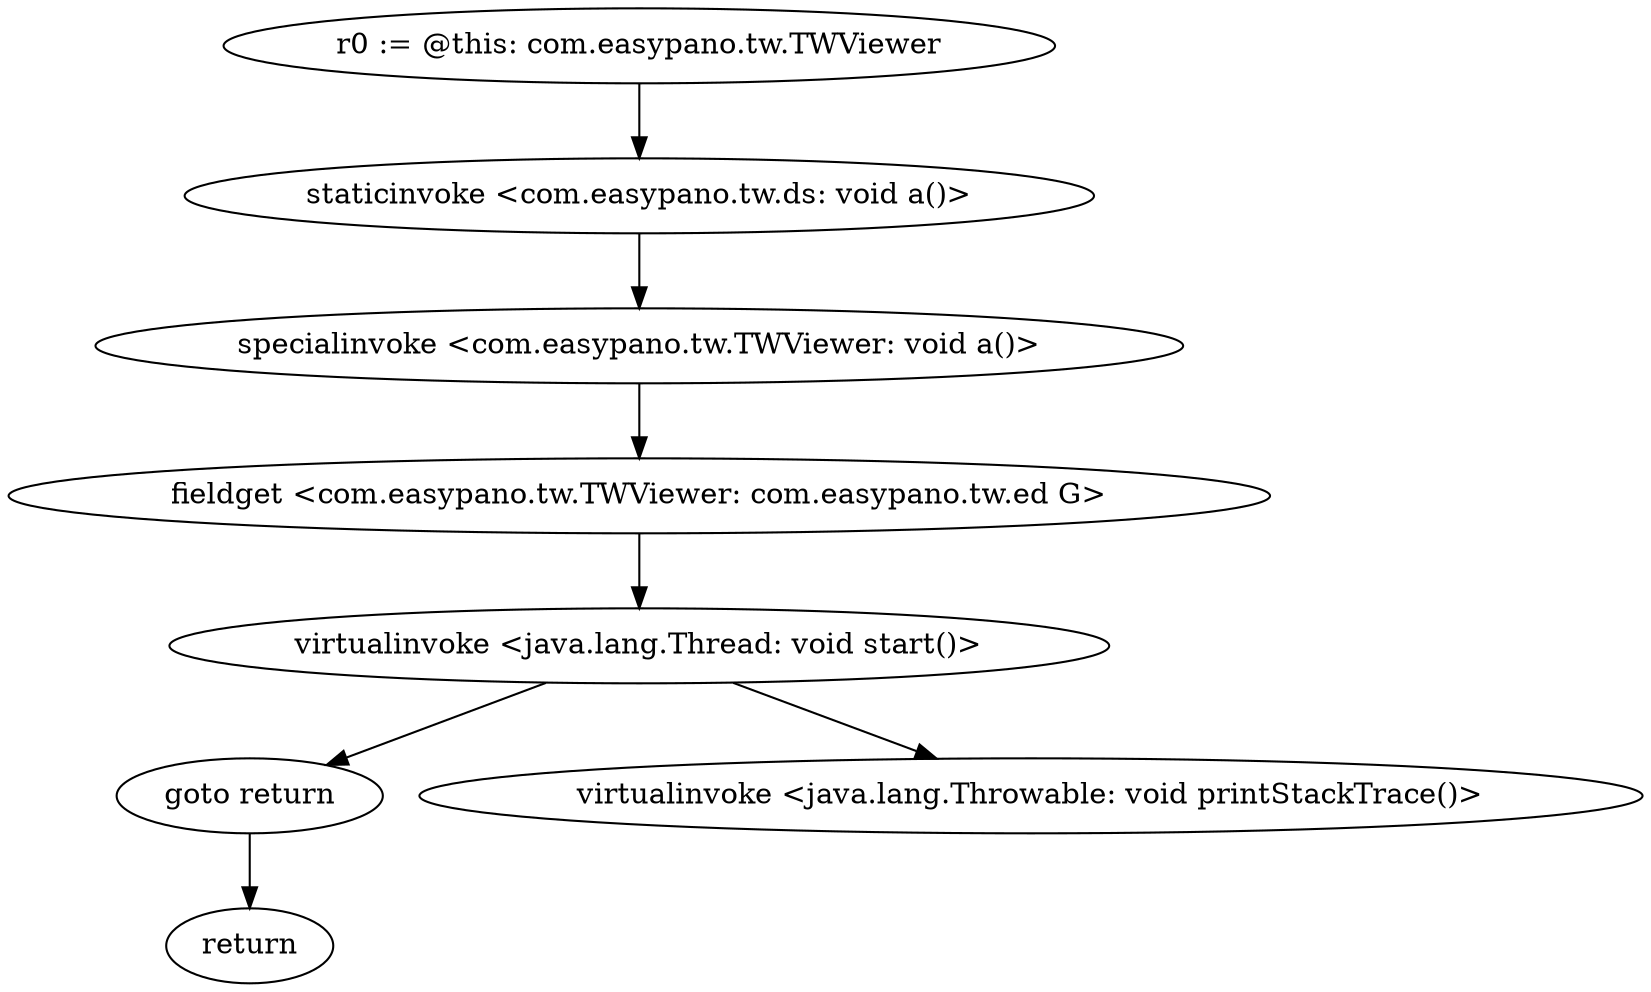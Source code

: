 digraph "" {
"r0 := @this: com.easypano.tw.TWViewer"->"staticinvoke <com.easypano.tw.ds: void a()>";
 "staticinvoke <com.easypano.tw.ds: void a()>"->"specialinvoke <com.easypano.tw.TWViewer: void a()>";
 "specialinvoke <com.easypano.tw.TWViewer: void a()>"->"fieldget <com.easypano.tw.TWViewer: com.easypano.tw.ed G>";
 "fieldget <com.easypano.tw.TWViewer: com.easypano.tw.ed G>"->"virtualinvoke <java.lang.Thread: void start()>";
 "virtualinvoke <java.lang.Thread: void start()>"->"goto return";
 "goto return"->"return";
 "virtualinvoke <java.lang.Thread: void start()>"->"virtualinvoke <java.lang.Throwable: void printStackTrace()>";
}
